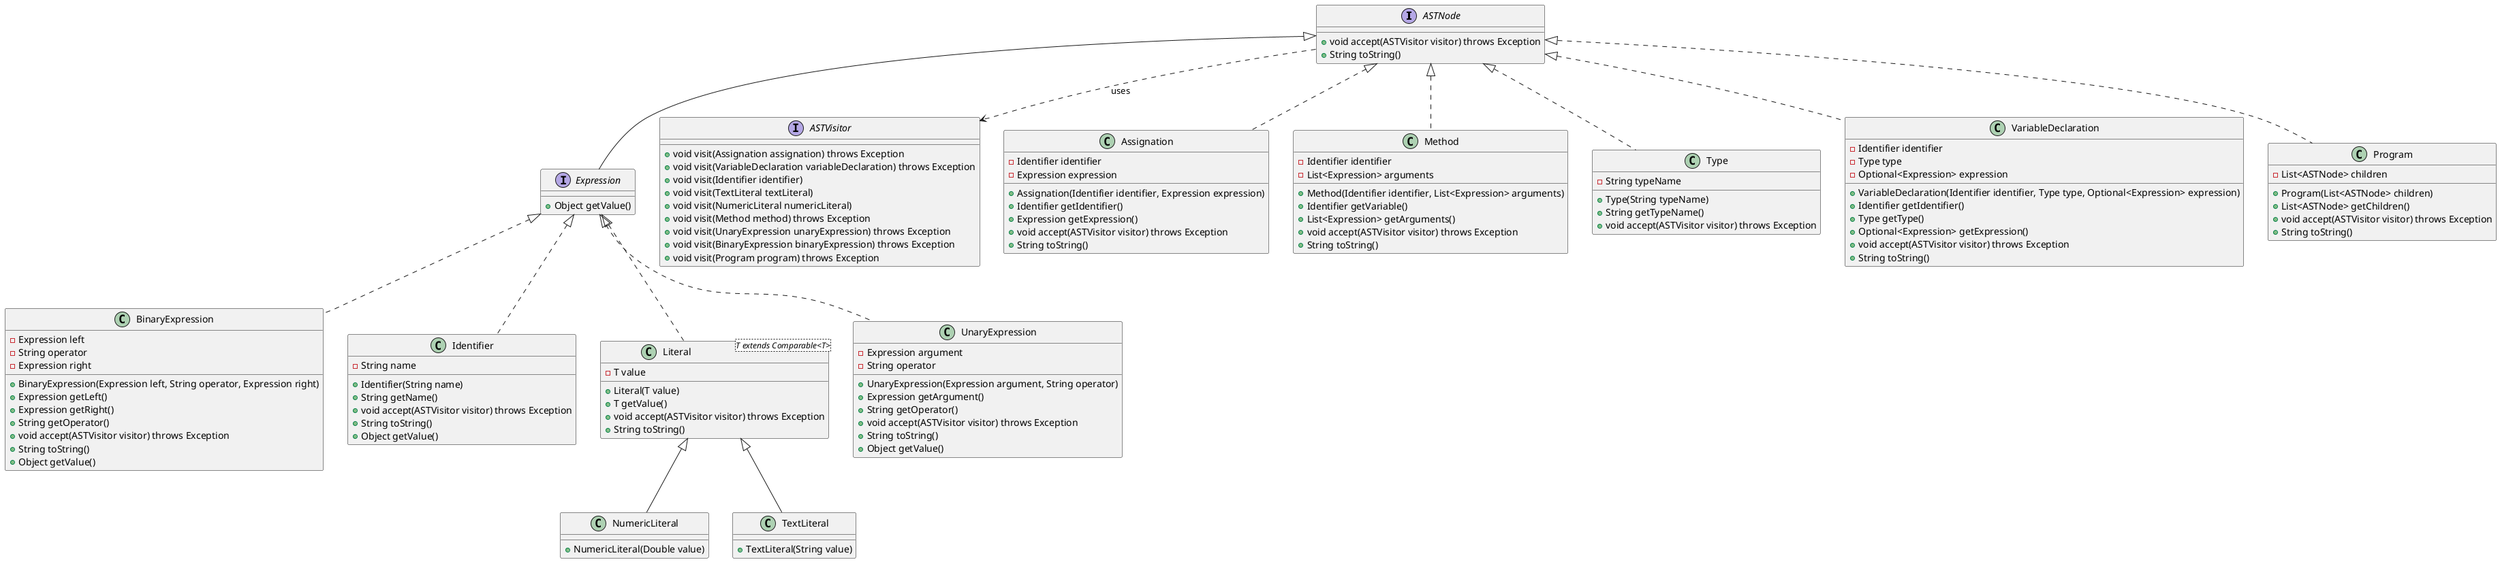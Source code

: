 @startuml

' Define interfaces
interface ASTNode {
    +void accept(ASTVisitor visitor) throws Exception
    +String toString()
}

interface Expression extends ASTNode {
    +Object getValue()
}

interface ASTVisitor {
    +void visit(Assignation assignation) throws Exception
    +void visit(VariableDeclaration variableDeclaration) throws Exception
    +void visit(Identifier identifier)
    +void visit(TextLiteral textLiteral)
    +void visit(NumericLiteral numericLiteral)
    +void visit(Method method) throws Exception
    +void visit(UnaryExpression unaryExpression) throws Exception
    +void visit(BinaryExpression binaryExpression) throws Exception
    +void visit(Program program) throws Exception
}

' Define classes
class Assignation implements ASTNode {
    -Identifier identifier
    -Expression expression
    +Assignation(Identifier identifier, Expression expression)
    +Identifier getIdentifier()
    +Expression getExpression()
    +void accept(ASTVisitor visitor) throws Exception
    +String toString()
}

class BinaryExpression implements Expression {
    -Expression left
    -String operator
    -Expression right
    +BinaryExpression(Expression left, String operator, Expression right)
    +Expression getLeft()
    +Expression getRight()
    +String getOperator()
    +void accept(ASTVisitor visitor) throws Exception
    +String toString()
    +Object getValue()
}

class Identifier implements Expression {
    -String name
    +Identifier(String name)
    +String getName()
    +void accept(ASTVisitor visitor) throws Exception
    +String toString()
    +Object getValue()
}

class Literal<T extends Comparable<T>> implements Expression {
    -T value
    +Literal(T value)
    +T getValue()
    +void accept(ASTVisitor visitor) throws Exception
    +String toString()
}

class Method implements ASTNode {
    -Identifier identifier
    -List<Expression> arguments
    +Method(Identifier identifier, List<Expression> arguments)
    +Identifier getVariable()
    +List<Expression> getArguments()
    +void accept(ASTVisitor visitor) throws Exception
    +String toString()
}

class NumericLiteral extends Literal<Double> {
    +NumericLiteral(Double value)
}

class TextLiteral extends Literal<String> {
    +TextLiteral(String value)
}

class Type implements ASTNode {
    -String typeName
    +Type(String typeName)
    +String getTypeName()
    +void accept(ASTVisitor visitor) throws Exception
}

class UnaryExpression implements Expression {
    -Expression argument
    -String operator
    +UnaryExpression(Expression argument, String operator)
    +Expression getArgument()
    +String getOperator()
    +void accept(ASTVisitor visitor) throws Exception
    +String toString()
    +Object getValue()
}

class VariableDeclaration implements ASTNode {
    -Identifier identifier
    -Type type
    -Optional<Expression> expression
    +VariableDeclaration(Identifier identifier, Type type, Optional<Expression> expression)
    +Identifier getIdentifier()
    +Type getType()
    +Optional<Expression> getExpression()
    +void accept(ASTVisitor visitor) throws Exception
    +String toString()
}

class Program implements ASTNode {
    -List<ASTNode> children
    +Program(List<ASTNode> children)
    +List<ASTNode> getChildren()
    +void accept(ASTVisitor visitor) throws Exception
    +String toString()
}

ASTNode ..> ASTVisitor : uses


@enduml